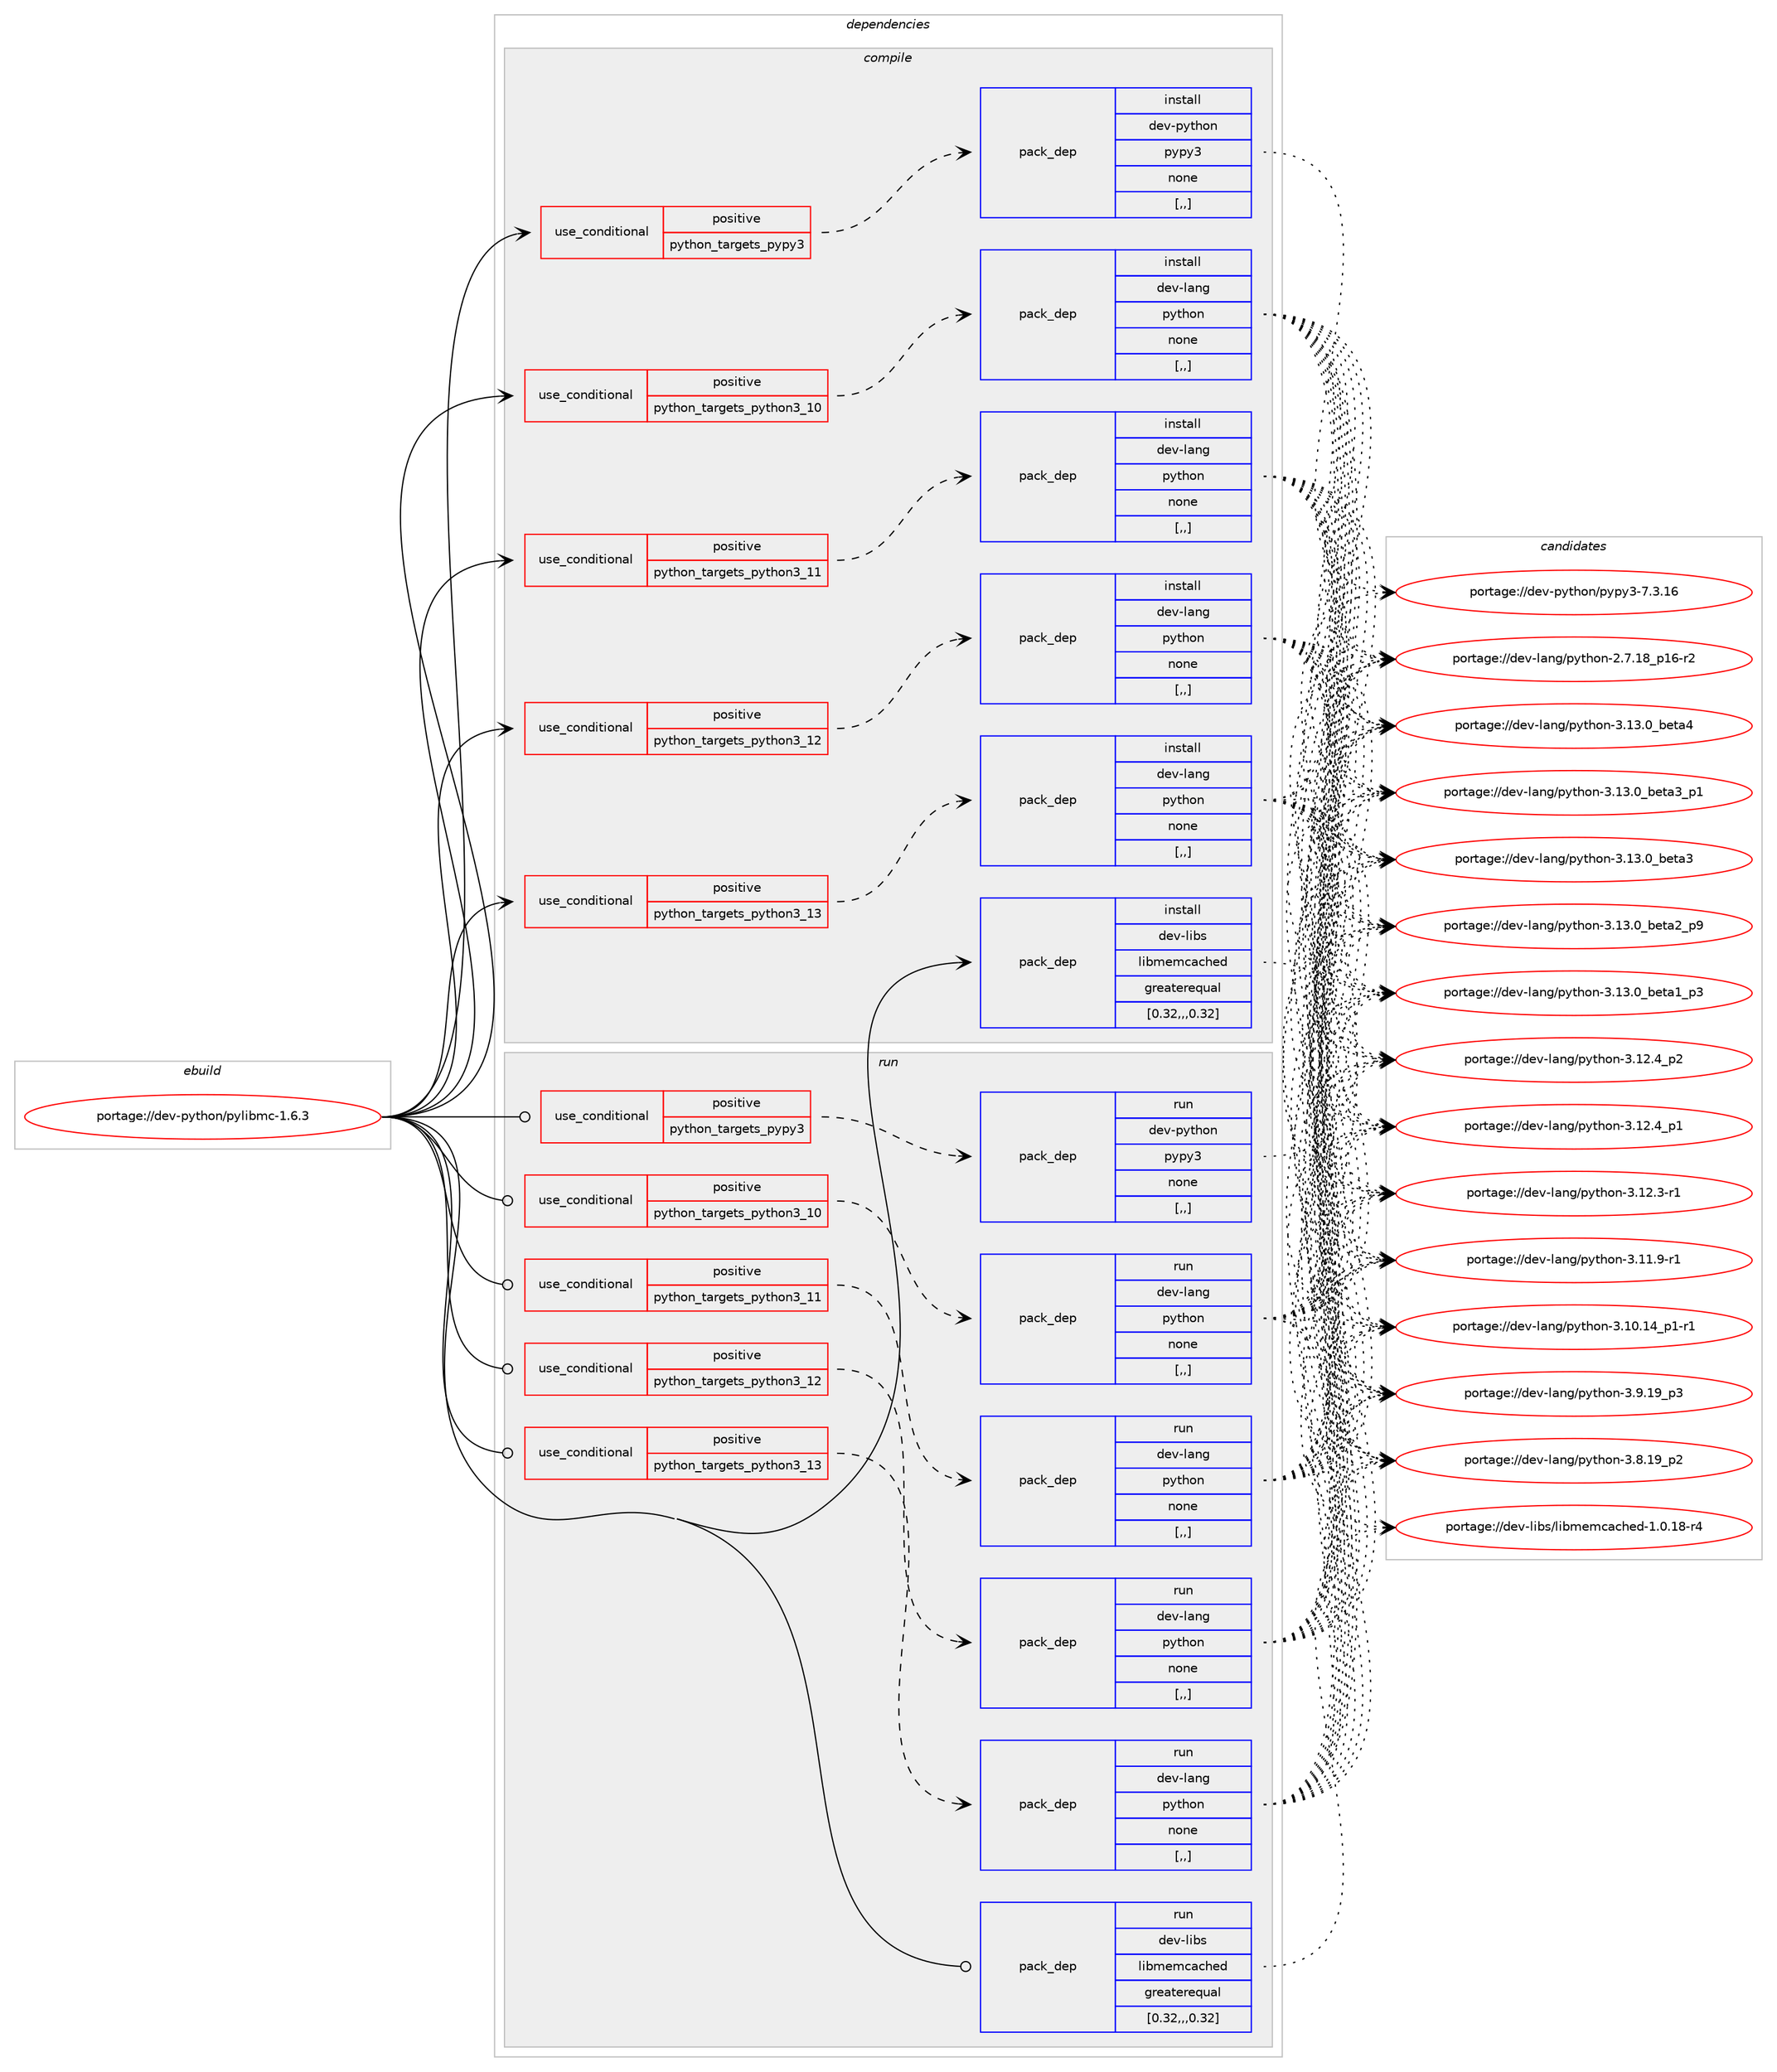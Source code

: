 digraph prolog {

# *************
# Graph options
# *************

newrank=true;
concentrate=true;
compound=true;
graph [rankdir=LR,fontname=Helvetica,fontsize=10,ranksep=1.5];#, ranksep=2.5, nodesep=0.2];
edge  [arrowhead=vee];
node  [fontname=Helvetica,fontsize=10];

# **********
# The ebuild
# **********

subgraph cluster_leftcol {
color=gray;
label=<<i>ebuild</i>>;
id [label="portage://dev-python/pylibmc-1.6.3", color=red, width=4, href="../dev-python/pylibmc-1.6.3.svg"];
}

# ****************
# The dependencies
# ****************

subgraph cluster_midcol {
color=gray;
label=<<i>dependencies</i>>;
subgraph cluster_compile {
fillcolor="#eeeeee";
style=filled;
label=<<i>compile</i>>;
subgraph cond37167 {
dependency157316 [label=<<TABLE BORDER="0" CELLBORDER="1" CELLSPACING="0" CELLPADDING="4"><TR><TD ROWSPAN="3" CELLPADDING="10">use_conditional</TD></TR><TR><TD>positive</TD></TR><TR><TD>python_targets_pypy3</TD></TR></TABLE>>, shape=none, color=red];
subgraph pack118892 {
dependency157317 [label=<<TABLE BORDER="0" CELLBORDER="1" CELLSPACING="0" CELLPADDING="4" WIDTH="220"><TR><TD ROWSPAN="6" CELLPADDING="30">pack_dep</TD></TR><TR><TD WIDTH="110">install</TD></TR><TR><TD>dev-python</TD></TR><TR><TD>pypy3</TD></TR><TR><TD>none</TD></TR><TR><TD>[,,]</TD></TR></TABLE>>, shape=none, color=blue];
}
dependency157316:e -> dependency157317:w [weight=20,style="dashed",arrowhead="vee"];
}
id:e -> dependency157316:w [weight=20,style="solid",arrowhead="vee"];
subgraph cond37168 {
dependency157318 [label=<<TABLE BORDER="0" CELLBORDER="1" CELLSPACING="0" CELLPADDING="4"><TR><TD ROWSPAN="3" CELLPADDING="10">use_conditional</TD></TR><TR><TD>positive</TD></TR><TR><TD>python_targets_python3_10</TD></TR></TABLE>>, shape=none, color=red];
subgraph pack118893 {
dependency157319 [label=<<TABLE BORDER="0" CELLBORDER="1" CELLSPACING="0" CELLPADDING="4" WIDTH="220"><TR><TD ROWSPAN="6" CELLPADDING="30">pack_dep</TD></TR><TR><TD WIDTH="110">install</TD></TR><TR><TD>dev-lang</TD></TR><TR><TD>python</TD></TR><TR><TD>none</TD></TR><TR><TD>[,,]</TD></TR></TABLE>>, shape=none, color=blue];
}
dependency157318:e -> dependency157319:w [weight=20,style="dashed",arrowhead="vee"];
}
id:e -> dependency157318:w [weight=20,style="solid",arrowhead="vee"];
subgraph cond37169 {
dependency157320 [label=<<TABLE BORDER="0" CELLBORDER="1" CELLSPACING="0" CELLPADDING="4"><TR><TD ROWSPAN="3" CELLPADDING="10">use_conditional</TD></TR><TR><TD>positive</TD></TR><TR><TD>python_targets_python3_11</TD></TR></TABLE>>, shape=none, color=red];
subgraph pack118894 {
dependency157321 [label=<<TABLE BORDER="0" CELLBORDER="1" CELLSPACING="0" CELLPADDING="4" WIDTH="220"><TR><TD ROWSPAN="6" CELLPADDING="30">pack_dep</TD></TR><TR><TD WIDTH="110">install</TD></TR><TR><TD>dev-lang</TD></TR><TR><TD>python</TD></TR><TR><TD>none</TD></TR><TR><TD>[,,]</TD></TR></TABLE>>, shape=none, color=blue];
}
dependency157320:e -> dependency157321:w [weight=20,style="dashed",arrowhead="vee"];
}
id:e -> dependency157320:w [weight=20,style="solid",arrowhead="vee"];
subgraph cond37170 {
dependency157322 [label=<<TABLE BORDER="0" CELLBORDER="1" CELLSPACING="0" CELLPADDING="4"><TR><TD ROWSPAN="3" CELLPADDING="10">use_conditional</TD></TR><TR><TD>positive</TD></TR><TR><TD>python_targets_python3_12</TD></TR></TABLE>>, shape=none, color=red];
subgraph pack118895 {
dependency157323 [label=<<TABLE BORDER="0" CELLBORDER="1" CELLSPACING="0" CELLPADDING="4" WIDTH="220"><TR><TD ROWSPAN="6" CELLPADDING="30">pack_dep</TD></TR><TR><TD WIDTH="110">install</TD></TR><TR><TD>dev-lang</TD></TR><TR><TD>python</TD></TR><TR><TD>none</TD></TR><TR><TD>[,,]</TD></TR></TABLE>>, shape=none, color=blue];
}
dependency157322:e -> dependency157323:w [weight=20,style="dashed",arrowhead="vee"];
}
id:e -> dependency157322:w [weight=20,style="solid",arrowhead="vee"];
subgraph cond37171 {
dependency157324 [label=<<TABLE BORDER="0" CELLBORDER="1" CELLSPACING="0" CELLPADDING="4"><TR><TD ROWSPAN="3" CELLPADDING="10">use_conditional</TD></TR><TR><TD>positive</TD></TR><TR><TD>python_targets_python3_13</TD></TR></TABLE>>, shape=none, color=red];
subgraph pack118896 {
dependency157325 [label=<<TABLE BORDER="0" CELLBORDER="1" CELLSPACING="0" CELLPADDING="4" WIDTH="220"><TR><TD ROWSPAN="6" CELLPADDING="30">pack_dep</TD></TR><TR><TD WIDTH="110">install</TD></TR><TR><TD>dev-lang</TD></TR><TR><TD>python</TD></TR><TR><TD>none</TD></TR><TR><TD>[,,]</TD></TR></TABLE>>, shape=none, color=blue];
}
dependency157324:e -> dependency157325:w [weight=20,style="dashed",arrowhead="vee"];
}
id:e -> dependency157324:w [weight=20,style="solid",arrowhead="vee"];
subgraph pack118897 {
dependency157326 [label=<<TABLE BORDER="0" CELLBORDER="1" CELLSPACING="0" CELLPADDING="4" WIDTH="220"><TR><TD ROWSPAN="6" CELLPADDING="30">pack_dep</TD></TR><TR><TD WIDTH="110">install</TD></TR><TR><TD>dev-libs</TD></TR><TR><TD>libmemcached</TD></TR><TR><TD>greaterequal</TD></TR><TR><TD>[0.32,,,0.32]</TD></TR></TABLE>>, shape=none, color=blue];
}
id:e -> dependency157326:w [weight=20,style="solid",arrowhead="vee"];
}
subgraph cluster_compileandrun {
fillcolor="#eeeeee";
style=filled;
label=<<i>compile and run</i>>;
}
subgraph cluster_run {
fillcolor="#eeeeee";
style=filled;
label=<<i>run</i>>;
subgraph cond37172 {
dependency157327 [label=<<TABLE BORDER="0" CELLBORDER="1" CELLSPACING="0" CELLPADDING="4"><TR><TD ROWSPAN="3" CELLPADDING="10">use_conditional</TD></TR><TR><TD>positive</TD></TR><TR><TD>python_targets_pypy3</TD></TR></TABLE>>, shape=none, color=red];
subgraph pack118898 {
dependency157328 [label=<<TABLE BORDER="0" CELLBORDER="1" CELLSPACING="0" CELLPADDING="4" WIDTH="220"><TR><TD ROWSPAN="6" CELLPADDING="30">pack_dep</TD></TR><TR><TD WIDTH="110">run</TD></TR><TR><TD>dev-python</TD></TR><TR><TD>pypy3</TD></TR><TR><TD>none</TD></TR><TR><TD>[,,]</TD></TR></TABLE>>, shape=none, color=blue];
}
dependency157327:e -> dependency157328:w [weight=20,style="dashed",arrowhead="vee"];
}
id:e -> dependency157327:w [weight=20,style="solid",arrowhead="odot"];
subgraph cond37173 {
dependency157329 [label=<<TABLE BORDER="0" CELLBORDER="1" CELLSPACING="0" CELLPADDING="4"><TR><TD ROWSPAN="3" CELLPADDING="10">use_conditional</TD></TR><TR><TD>positive</TD></TR><TR><TD>python_targets_python3_10</TD></TR></TABLE>>, shape=none, color=red];
subgraph pack118899 {
dependency157330 [label=<<TABLE BORDER="0" CELLBORDER="1" CELLSPACING="0" CELLPADDING="4" WIDTH="220"><TR><TD ROWSPAN="6" CELLPADDING="30">pack_dep</TD></TR><TR><TD WIDTH="110">run</TD></TR><TR><TD>dev-lang</TD></TR><TR><TD>python</TD></TR><TR><TD>none</TD></TR><TR><TD>[,,]</TD></TR></TABLE>>, shape=none, color=blue];
}
dependency157329:e -> dependency157330:w [weight=20,style="dashed",arrowhead="vee"];
}
id:e -> dependency157329:w [weight=20,style="solid",arrowhead="odot"];
subgraph cond37174 {
dependency157331 [label=<<TABLE BORDER="0" CELLBORDER="1" CELLSPACING="0" CELLPADDING="4"><TR><TD ROWSPAN="3" CELLPADDING="10">use_conditional</TD></TR><TR><TD>positive</TD></TR><TR><TD>python_targets_python3_11</TD></TR></TABLE>>, shape=none, color=red];
subgraph pack118900 {
dependency157332 [label=<<TABLE BORDER="0" CELLBORDER="1" CELLSPACING="0" CELLPADDING="4" WIDTH="220"><TR><TD ROWSPAN="6" CELLPADDING="30">pack_dep</TD></TR><TR><TD WIDTH="110">run</TD></TR><TR><TD>dev-lang</TD></TR><TR><TD>python</TD></TR><TR><TD>none</TD></TR><TR><TD>[,,]</TD></TR></TABLE>>, shape=none, color=blue];
}
dependency157331:e -> dependency157332:w [weight=20,style="dashed",arrowhead="vee"];
}
id:e -> dependency157331:w [weight=20,style="solid",arrowhead="odot"];
subgraph cond37175 {
dependency157333 [label=<<TABLE BORDER="0" CELLBORDER="1" CELLSPACING="0" CELLPADDING="4"><TR><TD ROWSPAN="3" CELLPADDING="10">use_conditional</TD></TR><TR><TD>positive</TD></TR><TR><TD>python_targets_python3_12</TD></TR></TABLE>>, shape=none, color=red];
subgraph pack118901 {
dependency157334 [label=<<TABLE BORDER="0" CELLBORDER="1" CELLSPACING="0" CELLPADDING="4" WIDTH="220"><TR><TD ROWSPAN="6" CELLPADDING="30">pack_dep</TD></TR><TR><TD WIDTH="110">run</TD></TR><TR><TD>dev-lang</TD></TR><TR><TD>python</TD></TR><TR><TD>none</TD></TR><TR><TD>[,,]</TD></TR></TABLE>>, shape=none, color=blue];
}
dependency157333:e -> dependency157334:w [weight=20,style="dashed",arrowhead="vee"];
}
id:e -> dependency157333:w [weight=20,style="solid",arrowhead="odot"];
subgraph cond37176 {
dependency157335 [label=<<TABLE BORDER="0" CELLBORDER="1" CELLSPACING="0" CELLPADDING="4"><TR><TD ROWSPAN="3" CELLPADDING="10">use_conditional</TD></TR><TR><TD>positive</TD></TR><TR><TD>python_targets_python3_13</TD></TR></TABLE>>, shape=none, color=red];
subgraph pack118902 {
dependency157336 [label=<<TABLE BORDER="0" CELLBORDER="1" CELLSPACING="0" CELLPADDING="4" WIDTH="220"><TR><TD ROWSPAN="6" CELLPADDING="30">pack_dep</TD></TR><TR><TD WIDTH="110">run</TD></TR><TR><TD>dev-lang</TD></TR><TR><TD>python</TD></TR><TR><TD>none</TD></TR><TR><TD>[,,]</TD></TR></TABLE>>, shape=none, color=blue];
}
dependency157335:e -> dependency157336:w [weight=20,style="dashed",arrowhead="vee"];
}
id:e -> dependency157335:w [weight=20,style="solid",arrowhead="odot"];
subgraph pack118903 {
dependency157337 [label=<<TABLE BORDER="0" CELLBORDER="1" CELLSPACING="0" CELLPADDING="4" WIDTH="220"><TR><TD ROWSPAN="6" CELLPADDING="30">pack_dep</TD></TR><TR><TD WIDTH="110">run</TD></TR><TR><TD>dev-libs</TD></TR><TR><TD>libmemcached</TD></TR><TR><TD>greaterequal</TD></TR><TR><TD>[0.32,,,0.32]</TD></TR></TABLE>>, shape=none, color=blue];
}
id:e -> dependency157337:w [weight=20,style="solid",arrowhead="odot"];
}
}

# **************
# The candidates
# **************

subgraph cluster_choices {
rank=same;
color=gray;
label=<<i>candidates</i>>;

subgraph choice118892 {
color=black;
nodesep=1;
choice10010111845112121116104111110471121211121215145554651464954 [label="portage://dev-python/pypy3-7.3.16", color=red, width=4,href="../dev-python/pypy3-7.3.16.svg"];
dependency157317:e -> choice10010111845112121116104111110471121211121215145554651464954:w [style=dotted,weight="100"];
}
subgraph choice118893 {
color=black;
nodesep=1;
choice1001011184510897110103471121211161041111104551464951464895981011169752 [label="portage://dev-lang/python-3.13.0_beta4", color=red, width=4,href="../dev-lang/python-3.13.0_beta4.svg"];
choice10010111845108971101034711212111610411111045514649514648959810111697519511249 [label="portage://dev-lang/python-3.13.0_beta3_p1", color=red, width=4,href="../dev-lang/python-3.13.0_beta3_p1.svg"];
choice1001011184510897110103471121211161041111104551464951464895981011169751 [label="portage://dev-lang/python-3.13.0_beta3", color=red, width=4,href="../dev-lang/python-3.13.0_beta3.svg"];
choice10010111845108971101034711212111610411111045514649514648959810111697509511257 [label="portage://dev-lang/python-3.13.0_beta2_p9", color=red, width=4,href="../dev-lang/python-3.13.0_beta2_p9.svg"];
choice10010111845108971101034711212111610411111045514649514648959810111697499511251 [label="portage://dev-lang/python-3.13.0_beta1_p3", color=red, width=4,href="../dev-lang/python-3.13.0_beta1_p3.svg"];
choice100101118451089711010347112121116104111110455146495046529511250 [label="portage://dev-lang/python-3.12.4_p2", color=red, width=4,href="../dev-lang/python-3.12.4_p2.svg"];
choice100101118451089711010347112121116104111110455146495046529511249 [label="portage://dev-lang/python-3.12.4_p1", color=red, width=4,href="../dev-lang/python-3.12.4_p1.svg"];
choice100101118451089711010347112121116104111110455146495046514511449 [label="portage://dev-lang/python-3.12.3-r1", color=red, width=4,href="../dev-lang/python-3.12.3-r1.svg"];
choice100101118451089711010347112121116104111110455146494946574511449 [label="portage://dev-lang/python-3.11.9-r1", color=red, width=4,href="../dev-lang/python-3.11.9-r1.svg"];
choice100101118451089711010347112121116104111110455146494846495295112494511449 [label="portage://dev-lang/python-3.10.14_p1-r1", color=red, width=4,href="../dev-lang/python-3.10.14_p1-r1.svg"];
choice100101118451089711010347112121116104111110455146574649579511251 [label="portage://dev-lang/python-3.9.19_p3", color=red, width=4,href="../dev-lang/python-3.9.19_p3.svg"];
choice100101118451089711010347112121116104111110455146564649579511250 [label="portage://dev-lang/python-3.8.19_p2", color=red, width=4,href="../dev-lang/python-3.8.19_p2.svg"];
choice100101118451089711010347112121116104111110455046554649569511249544511450 [label="portage://dev-lang/python-2.7.18_p16-r2", color=red, width=4,href="../dev-lang/python-2.7.18_p16-r2.svg"];
dependency157319:e -> choice1001011184510897110103471121211161041111104551464951464895981011169752:w [style=dotted,weight="100"];
dependency157319:e -> choice10010111845108971101034711212111610411111045514649514648959810111697519511249:w [style=dotted,weight="100"];
dependency157319:e -> choice1001011184510897110103471121211161041111104551464951464895981011169751:w [style=dotted,weight="100"];
dependency157319:e -> choice10010111845108971101034711212111610411111045514649514648959810111697509511257:w [style=dotted,weight="100"];
dependency157319:e -> choice10010111845108971101034711212111610411111045514649514648959810111697499511251:w [style=dotted,weight="100"];
dependency157319:e -> choice100101118451089711010347112121116104111110455146495046529511250:w [style=dotted,weight="100"];
dependency157319:e -> choice100101118451089711010347112121116104111110455146495046529511249:w [style=dotted,weight="100"];
dependency157319:e -> choice100101118451089711010347112121116104111110455146495046514511449:w [style=dotted,weight="100"];
dependency157319:e -> choice100101118451089711010347112121116104111110455146494946574511449:w [style=dotted,weight="100"];
dependency157319:e -> choice100101118451089711010347112121116104111110455146494846495295112494511449:w [style=dotted,weight="100"];
dependency157319:e -> choice100101118451089711010347112121116104111110455146574649579511251:w [style=dotted,weight="100"];
dependency157319:e -> choice100101118451089711010347112121116104111110455146564649579511250:w [style=dotted,weight="100"];
dependency157319:e -> choice100101118451089711010347112121116104111110455046554649569511249544511450:w [style=dotted,weight="100"];
}
subgraph choice118894 {
color=black;
nodesep=1;
choice1001011184510897110103471121211161041111104551464951464895981011169752 [label="portage://dev-lang/python-3.13.0_beta4", color=red, width=4,href="../dev-lang/python-3.13.0_beta4.svg"];
choice10010111845108971101034711212111610411111045514649514648959810111697519511249 [label="portage://dev-lang/python-3.13.0_beta3_p1", color=red, width=4,href="../dev-lang/python-3.13.0_beta3_p1.svg"];
choice1001011184510897110103471121211161041111104551464951464895981011169751 [label="portage://dev-lang/python-3.13.0_beta3", color=red, width=4,href="../dev-lang/python-3.13.0_beta3.svg"];
choice10010111845108971101034711212111610411111045514649514648959810111697509511257 [label="portage://dev-lang/python-3.13.0_beta2_p9", color=red, width=4,href="../dev-lang/python-3.13.0_beta2_p9.svg"];
choice10010111845108971101034711212111610411111045514649514648959810111697499511251 [label="portage://dev-lang/python-3.13.0_beta1_p3", color=red, width=4,href="../dev-lang/python-3.13.0_beta1_p3.svg"];
choice100101118451089711010347112121116104111110455146495046529511250 [label="portage://dev-lang/python-3.12.4_p2", color=red, width=4,href="../dev-lang/python-3.12.4_p2.svg"];
choice100101118451089711010347112121116104111110455146495046529511249 [label="portage://dev-lang/python-3.12.4_p1", color=red, width=4,href="../dev-lang/python-3.12.4_p1.svg"];
choice100101118451089711010347112121116104111110455146495046514511449 [label="portage://dev-lang/python-3.12.3-r1", color=red, width=4,href="../dev-lang/python-3.12.3-r1.svg"];
choice100101118451089711010347112121116104111110455146494946574511449 [label="portage://dev-lang/python-3.11.9-r1", color=red, width=4,href="../dev-lang/python-3.11.9-r1.svg"];
choice100101118451089711010347112121116104111110455146494846495295112494511449 [label="portage://dev-lang/python-3.10.14_p1-r1", color=red, width=4,href="../dev-lang/python-3.10.14_p1-r1.svg"];
choice100101118451089711010347112121116104111110455146574649579511251 [label="portage://dev-lang/python-3.9.19_p3", color=red, width=4,href="../dev-lang/python-3.9.19_p3.svg"];
choice100101118451089711010347112121116104111110455146564649579511250 [label="portage://dev-lang/python-3.8.19_p2", color=red, width=4,href="../dev-lang/python-3.8.19_p2.svg"];
choice100101118451089711010347112121116104111110455046554649569511249544511450 [label="portage://dev-lang/python-2.7.18_p16-r2", color=red, width=4,href="../dev-lang/python-2.7.18_p16-r2.svg"];
dependency157321:e -> choice1001011184510897110103471121211161041111104551464951464895981011169752:w [style=dotted,weight="100"];
dependency157321:e -> choice10010111845108971101034711212111610411111045514649514648959810111697519511249:w [style=dotted,weight="100"];
dependency157321:e -> choice1001011184510897110103471121211161041111104551464951464895981011169751:w [style=dotted,weight="100"];
dependency157321:e -> choice10010111845108971101034711212111610411111045514649514648959810111697509511257:w [style=dotted,weight="100"];
dependency157321:e -> choice10010111845108971101034711212111610411111045514649514648959810111697499511251:w [style=dotted,weight="100"];
dependency157321:e -> choice100101118451089711010347112121116104111110455146495046529511250:w [style=dotted,weight="100"];
dependency157321:e -> choice100101118451089711010347112121116104111110455146495046529511249:w [style=dotted,weight="100"];
dependency157321:e -> choice100101118451089711010347112121116104111110455146495046514511449:w [style=dotted,weight="100"];
dependency157321:e -> choice100101118451089711010347112121116104111110455146494946574511449:w [style=dotted,weight="100"];
dependency157321:e -> choice100101118451089711010347112121116104111110455146494846495295112494511449:w [style=dotted,weight="100"];
dependency157321:e -> choice100101118451089711010347112121116104111110455146574649579511251:w [style=dotted,weight="100"];
dependency157321:e -> choice100101118451089711010347112121116104111110455146564649579511250:w [style=dotted,weight="100"];
dependency157321:e -> choice100101118451089711010347112121116104111110455046554649569511249544511450:w [style=dotted,weight="100"];
}
subgraph choice118895 {
color=black;
nodesep=1;
choice1001011184510897110103471121211161041111104551464951464895981011169752 [label="portage://dev-lang/python-3.13.0_beta4", color=red, width=4,href="../dev-lang/python-3.13.0_beta4.svg"];
choice10010111845108971101034711212111610411111045514649514648959810111697519511249 [label="portage://dev-lang/python-3.13.0_beta3_p1", color=red, width=4,href="../dev-lang/python-3.13.0_beta3_p1.svg"];
choice1001011184510897110103471121211161041111104551464951464895981011169751 [label="portage://dev-lang/python-3.13.0_beta3", color=red, width=4,href="../dev-lang/python-3.13.0_beta3.svg"];
choice10010111845108971101034711212111610411111045514649514648959810111697509511257 [label="portage://dev-lang/python-3.13.0_beta2_p9", color=red, width=4,href="../dev-lang/python-3.13.0_beta2_p9.svg"];
choice10010111845108971101034711212111610411111045514649514648959810111697499511251 [label="portage://dev-lang/python-3.13.0_beta1_p3", color=red, width=4,href="../dev-lang/python-3.13.0_beta1_p3.svg"];
choice100101118451089711010347112121116104111110455146495046529511250 [label="portage://dev-lang/python-3.12.4_p2", color=red, width=4,href="../dev-lang/python-3.12.4_p2.svg"];
choice100101118451089711010347112121116104111110455146495046529511249 [label="portage://dev-lang/python-3.12.4_p1", color=red, width=4,href="../dev-lang/python-3.12.4_p1.svg"];
choice100101118451089711010347112121116104111110455146495046514511449 [label="portage://dev-lang/python-3.12.3-r1", color=red, width=4,href="../dev-lang/python-3.12.3-r1.svg"];
choice100101118451089711010347112121116104111110455146494946574511449 [label="portage://dev-lang/python-3.11.9-r1", color=red, width=4,href="../dev-lang/python-3.11.9-r1.svg"];
choice100101118451089711010347112121116104111110455146494846495295112494511449 [label="portage://dev-lang/python-3.10.14_p1-r1", color=red, width=4,href="../dev-lang/python-3.10.14_p1-r1.svg"];
choice100101118451089711010347112121116104111110455146574649579511251 [label="portage://dev-lang/python-3.9.19_p3", color=red, width=4,href="../dev-lang/python-3.9.19_p3.svg"];
choice100101118451089711010347112121116104111110455146564649579511250 [label="portage://dev-lang/python-3.8.19_p2", color=red, width=4,href="../dev-lang/python-3.8.19_p2.svg"];
choice100101118451089711010347112121116104111110455046554649569511249544511450 [label="portage://dev-lang/python-2.7.18_p16-r2", color=red, width=4,href="../dev-lang/python-2.7.18_p16-r2.svg"];
dependency157323:e -> choice1001011184510897110103471121211161041111104551464951464895981011169752:w [style=dotted,weight="100"];
dependency157323:e -> choice10010111845108971101034711212111610411111045514649514648959810111697519511249:w [style=dotted,weight="100"];
dependency157323:e -> choice1001011184510897110103471121211161041111104551464951464895981011169751:w [style=dotted,weight="100"];
dependency157323:e -> choice10010111845108971101034711212111610411111045514649514648959810111697509511257:w [style=dotted,weight="100"];
dependency157323:e -> choice10010111845108971101034711212111610411111045514649514648959810111697499511251:w [style=dotted,weight="100"];
dependency157323:e -> choice100101118451089711010347112121116104111110455146495046529511250:w [style=dotted,weight="100"];
dependency157323:e -> choice100101118451089711010347112121116104111110455146495046529511249:w [style=dotted,weight="100"];
dependency157323:e -> choice100101118451089711010347112121116104111110455146495046514511449:w [style=dotted,weight="100"];
dependency157323:e -> choice100101118451089711010347112121116104111110455146494946574511449:w [style=dotted,weight="100"];
dependency157323:e -> choice100101118451089711010347112121116104111110455146494846495295112494511449:w [style=dotted,weight="100"];
dependency157323:e -> choice100101118451089711010347112121116104111110455146574649579511251:w [style=dotted,weight="100"];
dependency157323:e -> choice100101118451089711010347112121116104111110455146564649579511250:w [style=dotted,weight="100"];
dependency157323:e -> choice100101118451089711010347112121116104111110455046554649569511249544511450:w [style=dotted,weight="100"];
}
subgraph choice118896 {
color=black;
nodesep=1;
choice1001011184510897110103471121211161041111104551464951464895981011169752 [label="portage://dev-lang/python-3.13.0_beta4", color=red, width=4,href="../dev-lang/python-3.13.0_beta4.svg"];
choice10010111845108971101034711212111610411111045514649514648959810111697519511249 [label="portage://dev-lang/python-3.13.0_beta3_p1", color=red, width=4,href="../dev-lang/python-3.13.0_beta3_p1.svg"];
choice1001011184510897110103471121211161041111104551464951464895981011169751 [label="portage://dev-lang/python-3.13.0_beta3", color=red, width=4,href="../dev-lang/python-3.13.0_beta3.svg"];
choice10010111845108971101034711212111610411111045514649514648959810111697509511257 [label="portage://dev-lang/python-3.13.0_beta2_p9", color=red, width=4,href="../dev-lang/python-3.13.0_beta2_p9.svg"];
choice10010111845108971101034711212111610411111045514649514648959810111697499511251 [label="portage://dev-lang/python-3.13.0_beta1_p3", color=red, width=4,href="../dev-lang/python-3.13.0_beta1_p3.svg"];
choice100101118451089711010347112121116104111110455146495046529511250 [label="portage://dev-lang/python-3.12.4_p2", color=red, width=4,href="../dev-lang/python-3.12.4_p2.svg"];
choice100101118451089711010347112121116104111110455146495046529511249 [label="portage://dev-lang/python-3.12.4_p1", color=red, width=4,href="../dev-lang/python-3.12.4_p1.svg"];
choice100101118451089711010347112121116104111110455146495046514511449 [label="portage://dev-lang/python-3.12.3-r1", color=red, width=4,href="../dev-lang/python-3.12.3-r1.svg"];
choice100101118451089711010347112121116104111110455146494946574511449 [label="portage://dev-lang/python-3.11.9-r1", color=red, width=4,href="../dev-lang/python-3.11.9-r1.svg"];
choice100101118451089711010347112121116104111110455146494846495295112494511449 [label="portage://dev-lang/python-3.10.14_p1-r1", color=red, width=4,href="../dev-lang/python-3.10.14_p1-r1.svg"];
choice100101118451089711010347112121116104111110455146574649579511251 [label="portage://dev-lang/python-3.9.19_p3", color=red, width=4,href="../dev-lang/python-3.9.19_p3.svg"];
choice100101118451089711010347112121116104111110455146564649579511250 [label="portage://dev-lang/python-3.8.19_p2", color=red, width=4,href="../dev-lang/python-3.8.19_p2.svg"];
choice100101118451089711010347112121116104111110455046554649569511249544511450 [label="portage://dev-lang/python-2.7.18_p16-r2", color=red, width=4,href="../dev-lang/python-2.7.18_p16-r2.svg"];
dependency157325:e -> choice1001011184510897110103471121211161041111104551464951464895981011169752:w [style=dotted,weight="100"];
dependency157325:e -> choice10010111845108971101034711212111610411111045514649514648959810111697519511249:w [style=dotted,weight="100"];
dependency157325:e -> choice1001011184510897110103471121211161041111104551464951464895981011169751:w [style=dotted,weight="100"];
dependency157325:e -> choice10010111845108971101034711212111610411111045514649514648959810111697509511257:w [style=dotted,weight="100"];
dependency157325:e -> choice10010111845108971101034711212111610411111045514649514648959810111697499511251:w [style=dotted,weight="100"];
dependency157325:e -> choice100101118451089711010347112121116104111110455146495046529511250:w [style=dotted,weight="100"];
dependency157325:e -> choice100101118451089711010347112121116104111110455146495046529511249:w [style=dotted,weight="100"];
dependency157325:e -> choice100101118451089711010347112121116104111110455146495046514511449:w [style=dotted,weight="100"];
dependency157325:e -> choice100101118451089711010347112121116104111110455146494946574511449:w [style=dotted,weight="100"];
dependency157325:e -> choice100101118451089711010347112121116104111110455146494846495295112494511449:w [style=dotted,weight="100"];
dependency157325:e -> choice100101118451089711010347112121116104111110455146574649579511251:w [style=dotted,weight="100"];
dependency157325:e -> choice100101118451089711010347112121116104111110455146564649579511250:w [style=dotted,weight="100"];
dependency157325:e -> choice100101118451089711010347112121116104111110455046554649569511249544511450:w [style=dotted,weight="100"];
}
subgraph choice118897 {
color=black;
nodesep=1;
choice10010111845108105981154710810598109101109999799104101100454946484649564511452 [label="portage://dev-libs/libmemcached-1.0.18-r4", color=red, width=4,href="../dev-libs/libmemcached-1.0.18-r4.svg"];
dependency157326:e -> choice10010111845108105981154710810598109101109999799104101100454946484649564511452:w [style=dotted,weight="100"];
}
subgraph choice118898 {
color=black;
nodesep=1;
choice10010111845112121116104111110471121211121215145554651464954 [label="portage://dev-python/pypy3-7.3.16", color=red, width=4,href="../dev-python/pypy3-7.3.16.svg"];
dependency157328:e -> choice10010111845112121116104111110471121211121215145554651464954:w [style=dotted,weight="100"];
}
subgraph choice118899 {
color=black;
nodesep=1;
choice1001011184510897110103471121211161041111104551464951464895981011169752 [label="portage://dev-lang/python-3.13.0_beta4", color=red, width=4,href="../dev-lang/python-3.13.0_beta4.svg"];
choice10010111845108971101034711212111610411111045514649514648959810111697519511249 [label="portage://dev-lang/python-3.13.0_beta3_p1", color=red, width=4,href="../dev-lang/python-3.13.0_beta3_p1.svg"];
choice1001011184510897110103471121211161041111104551464951464895981011169751 [label="portage://dev-lang/python-3.13.0_beta3", color=red, width=4,href="../dev-lang/python-3.13.0_beta3.svg"];
choice10010111845108971101034711212111610411111045514649514648959810111697509511257 [label="portage://dev-lang/python-3.13.0_beta2_p9", color=red, width=4,href="../dev-lang/python-3.13.0_beta2_p9.svg"];
choice10010111845108971101034711212111610411111045514649514648959810111697499511251 [label="portage://dev-lang/python-3.13.0_beta1_p3", color=red, width=4,href="../dev-lang/python-3.13.0_beta1_p3.svg"];
choice100101118451089711010347112121116104111110455146495046529511250 [label="portage://dev-lang/python-3.12.4_p2", color=red, width=4,href="../dev-lang/python-3.12.4_p2.svg"];
choice100101118451089711010347112121116104111110455146495046529511249 [label="portage://dev-lang/python-3.12.4_p1", color=red, width=4,href="../dev-lang/python-3.12.4_p1.svg"];
choice100101118451089711010347112121116104111110455146495046514511449 [label="portage://dev-lang/python-3.12.3-r1", color=red, width=4,href="../dev-lang/python-3.12.3-r1.svg"];
choice100101118451089711010347112121116104111110455146494946574511449 [label="portage://dev-lang/python-3.11.9-r1", color=red, width=4,href="../dev-lang/python-3.11.9-r1.svg"];
choice100101118451089711010347112121116104111110455146494846495295112494511449 [label="portage://dev-lang/python-3.10.14_p1-r1", color=red, width=4,href="../dev-lang/python-3.10.14_p1-r1.svg"];
choice100101118451089711010347112121116104111110455146574649579511251 [label="portage://dev-lang/python-3.9.19_p3", color=red, width=4,href="../dev-lang/python-3.9.19_p3.svg"];
choice100101118451089711010347112121116104111110455146564649579511250 [label="portage://dev-lang/python-3.8.19_p2", color=red, width=4,href="../dev-lang/python-3.8.19_p2.svg"];
choice100101118451089711010347112121116104111110455046554649569511249544511450 [label="portage://dev-lang/python-2.7.18_p16-r2", color=red, width=4,href="../dev-lang/python-2.7.18_p16-r2.svg"];
dependency157330:e -> choice1001011184510897110103471121211161041111104551464951464895981011169752:w [style=dotted,weight="100"];
dependency157330:e -> choice10010111845108971101034711212111610411111045514649514648959810111697519511249:w [style=dotted,weight="100"];
dependency157330:e -> choice1001011184510897110103471121211161041111104551464951464895981011169751:w [style=dotted,weight="100"];
dependency157330:e -> choice10010111845108971101034711212111610411111045514649514648959810111697509511257:w [style=dotted,weight="100"];
dependency157330:e -> choice10010111845108971101034711212111610411111045514649514648959810111697499511251:w [style=dotted,weight="100"];
dependency157330:e -> choice100101118451089711010347112121116104111110455146495046529511250:w [style=dotted,weight="100"];
dependency157330:e -> choice100101118451089711010347112121116104111110455146495046529511249:w [style=dotted,weight="100"];
dependency157330:e -> choice100101118451089711010347112121116104111110455146495046514511449:w [style=dotted,weight="100"];
dependency157330:e -> choice100101118451089711010347112121116104111110455146494946574511449:w [style=dotted,weight="100"];
dependency157330:e -> choice100101118451089711010347112121116104111110455146494846495295112494511449:w [style=dotted,weight="100"];
dependency157330:e -> choice100101118451089711010347112121116104111110455146574649579511251:w [style=dotted,weight="100"];
dependency157330:e -> choice100101118451089711010347112121116104111110455146564649579511250:w [style=dotted,weight="100"];
dependency157330:e -> choice100101118451089711010347112121116104111110455046554649569511249544511450:w [style=dotted,weight="100"];
}
subgraph choice118900 {
color=black;
nodesep=1;
choice1001011184510897110103471121211161041111104551464951464895981011169752 [label="portage://dev-lang/python-3.13.0_beta4", color=red, width=4,href="../dev-lang/python-3.13.0_beta4.svg"];
choice10010111845108971101034711212111610411111045514649514648959810111697519511249 [label="portage://dev-lang/python-3.13.0_beta3_p1", color=red, width=4,href="../dev-lang/python-3.13.0_beta3_p1.svg"];
choice1001011184510897110103471121211161041111104551464951464895981011169751 [label="portage://dev-lang/python-3.13.0_beta3", color=red, width=4,href="../dev-lang/python-3.13.0_beta3.svg"];
choice10010111845108971101034711212111610411111045514649514648959810111697509511257 [label="portage://dev-lang/python-3.13.0_beta2_p9", color=red, width=4,href="../dev-lang/python-3.13.0_beta2_p9.svg"];
choice10010111845108971101034711212111610411111045514649514648959810111697499511251 [label="portage://dev-lang/python-3.13.0_beta1_p3", color=red, width=4,href="../dev-lang/python-3.13.0_beta1_p3.svg"];
choice100101118451089711010347112121116104111110455146495046529511250 [label="portage://dev-lang/python-3.12.4_p2", color=red, width=4,href="../dev-lang/python-3.12.4_p2.svg"];
choice100101118451089711010347112121116104111110455146495046529511249 [label="portage://dev-lang/python-3.12.4_p1", color=red, width=4,href="../dev-lang/python-3.12.4_p1.svg"];
choice100101118451089711010347112121116104111110455146495046514511449 [label="portage://dev-lang/python-3.12.3-r1", color=red, width=4,href="../dev-lang/python-3.12.3-r1.svg"];
choice100101118451089711010347112121116104111110455146494946574511449 [label="portage://dev-lang/python-3.11.9-r1", color=red, width=4,href="../dev-lang/python-3.11.9-r1.svg"];
choice100101118451089711010347112121116104111110455146494846495295112494511449 [label="portage://dev-lang/python-3.10.14_p1-r1", color=red, width=4,href="../dev-lang/python-3.10.14_p1-r1.svg"];
choice100101118451089711010347112121116104111110455146574649579511251 [label="portage://dev-lang/python-3.9.19_p3", color=red, width=4,href="../dev-lang/python-3.9.19_p3.svg"];
choice100101118451089711010347112121116104111110455146564649579511250 [label="portage://dev-lang/python-3.8.19_p2", color=red, width=4,href="../dev-lang/python-3.8.19_p2.svg"];
choice100101118451089711010347112121116104111110455046554649569511249544511450 [label="portage://dev-lang/python-2.7.18_p16-r2", color=red, width=4,href="../dev-lang/python-2.7.18_p16-r2.svg"];
dependency157332:e -> choice1001011184510897110103471121211161041111104551464951464895981011169752:w [style=dotted,weight="100"];
dependency157332:e -> choice10010111845108971101034711212111610411111045514649514648959810111697519511249:w [style=dotted,weight="100"];
dependency157332:e -> choice1001011184510897110103471121211161041111104551464951464895981011169751:w [style=dotted,weight="100"];
dependency157332:e -> choice10010111845108971101034711212111610411111045514649514648959810111697509511257:w [style=dotted,weight="100"];
dependency157332:e -> choice10010111845108971101034711212111610411111045514649514648959810111697499511251:w [style=dotted,weight="100"];
dependency157332:e -> choice100101118451089711010347112121116104111110455146495046529511250:w [style=dotted,weight="100"];
dependency157332:e -> choice100101118451089711010347112121116104111110455146495046529511249:w [style=dotted,weight="100"];
dependency157332:e -> choice100101118451089711010347112121116104111110455146495046514511449:w [style=dotted,weight="100"];
dependency157332:e -> choice100101118451089711010347112121116104111110455146494946574511449:w [style=dotted,weight="100"];
dependency157332:e -> choice100101118451089711010347112121116104111110455146494846495295112494511449:w [style=dotted,weight="100"];
dependency157332:e -> choice100101118451089711010347112121116104111110455146574649579511251:w [style=dotted,weight="100"];
dependency157332:e -> choice100101118451089711010347112121116104111110455146564649579511250:w [style=dotted,weight="100"];
dependency157332:e -> choice100101118451089711010347112121116104111110455046554649569511249544511450:w [style=dotted,weight="100"];
}
subgraph choice118901 {
color=black;
nodesep=1;
choice1001011184510897110103471121211161041111104551464951464895981011169752 [label="portage://dev-lang/python-3.13.0_beta4", color=red, width=4,href="../dev-lang/python-3.13.0_beta4.svg"];
choice10010111845108971101034711212111610411111045514649514648959810111697519511249 [label="portage://dev-lang/python-3.13.0_beta3_p1", color=red, width=4,href="../dev-lang/python-3.13.0_beta3_p1.svg"];
choice1001011184510897110103471121211161041111104551464951464895981011169751 [label="portage://dev-lang/python-3.13.0_beta3", color=red, width=4,href="../dev-lang/python-3.13.0_beta3.svg"];
choice10010111845108971101034711212111610411111045514649514648959810111697509511257 [label="portage://dev-lang/python-3.13.0_beta2_p9", color=red, width=4,href="../dev-lang/python-3.13.0_beta2_p9.svg"];
choice10010111845108971101034711212111610411111045514649514648959810111697499511251 [label="portage://dev-lang/python-3.13.0_beta1_p3", color=red, width=4,href="../dev-lang/python-3.13.0_beta1_p3.svg"];
choice100101118451089711010347112121116104111110455146495046529511250 [label="portage://dev-lang/python-3.12.4_p2", color=red, width=4,href="../dev-lang/python-3.12.4_p2.svg"];
choice100101118451089711010347112121116104111110455146495046529511249 [label="portage://dev-lang/python-3.12.4_p1", color=red, width=4,href="../dev-lang/python-3.12.4_p1.svg"];
choice100101118451089711010347112121116104111110455146495046514511449 [label="portage://dev-lang/python-3.12.3-r1", color=red, width=4,href="../dev-lang/python-3.12.3-r1.svg"];
choice100101118451089711010347112121116104111110455146494946574511449 [label="portage://dev-lang/python-3.11.9-r1", color=red, width=4,href="../dev-lang/python-3.11.9-r1.svg"];
choice100101118451089711010347112121116104111110455146494846495295112494511449 [label="portage://dev-lang/python-3.10.14_p1-r1", color=red, width=4,href="../dev-lang/python-3.10.14_p1-r1.svg"];
choice100101118451089711010347112121116104111110455146574649579511251 [label="portage://dev-lang/python-3.9.19_p3", color=red, width=4,href="../dev-lang/python-3.9.19_p3.svg"];
choice100101118451089711010347112121116104111110455146564649579511250 [label="portage://dev-lang/python-3.8.19_p2", color=red, width=4,href="../dev-lang/python-3.8.19_p2.svg"];
choice100101118451089711010347112121116104111110455046554649569511249544511450 [label="portage://dev-lang/python-2.7.18_p16-r2", color=red, width=4,href="../dev-lang/python-2.7.18_p16-r2.svg"];
dependency157334:e -> choice1001011184510897110103471121211161041111104551464951464895981011169752:w [style=dotted,weight="100"];
dependency157334:e -> choice10010111845108971101034711212111610411111045514649514648959810111697519511249:w [style=dotted,weight="100"];
dependency157334:e -> choice1001011184510897110103471121211161041111104551464951464895981011169751:w [style=dotted,weight="100"];
dependency157334:e -> choice10010111845108971101034711212111610411111045514649514648959810111697509511257:w [style=dotted,weight="100"];
dependency157334:e -> choice10010111845108971101034711212111610411111045514649514648959810111697499511251:w [style=dotted,weight="100"];
dependency157334:e -> choice100101118451089711010347112121116104111110455146495046529511250:w [style=dotted,weight="100"];
dependency157334:e -> choice100101118451089711010347112121116104111110455146495046529511249:w [style=dotted,weight="100"];
dependency157334:e -> choice100101118451089711010347112121116104111110455146495046514511449:w [style=dotted,weight="100"];
dependency157334:e -> choice100101118451089711010347112121116104111110455146494946574511449:w [style=dotted,weight="100"];
dependency157334:e -> choice100101118451089711010347112121116104111110455146494846495295112494511449:w [style=dotted,weight="100"];
dependency157334:e -> choice100101118451089711010347112121116104111110455146574649579511251:w [style=dotted,weight="100"];
dependency157334:e -> choice100101118451089711010347112121116104111110455146564649579511250:w [style=dotted,weight="100"];
dependency157334:e -> choice100101118451089711010347112121116104111110455046554649569511249544511450:w [style=dotted,weight="100"];
}
subgraph choice118902 {
color=black;
nodesep=1;
choice1001011184510897110103471121211161041111104551464951464895981011169752 [label="portage://dev-lang/python-3.13.0_beta4", color=red, width=4,href="../dev-lang/python-3.13.0_beta4.svg"];
choice10010111845108971101034711212111610411111045514649514648959810111697519511249 [label="portage://dev-lang/python-3.13.0_beta3_p1", color=red, width=4,href="../dev-lang/python-3.13.0_beta3_p1.svg"];
choice1001011184510897110103471121211161041111104551464951464895981011169751 [label="portage://dev-lang/python-3.13.0_beta3", color=red, width=4,href="../dev-lang/python-3.13.0_beta3.svg"];
choice10010111845108971101034711212111610411111045514649514648959810111697509511257 [label="portage://dev-lang/python-3.13.0_beta2_p9", color=red, width=4,href="../dev-lang/python-3.13.0_beta2_p9.svg"];
choice10010111845108971101034711212111610411111045514649514648959810111697499511251 [label="portage://dev-lang/python-3.13.0_beta1_p3", color=red, width=4,href="../dev-lang/python-3.13.0_beta1_p3.svg"];
choice100101118451089711010347112121116104111110455146495046529511250 [label="portage://dev-lang/python-3.12.4_p2", color=red, width=4,href="../dev-lang/python-3.12.4_p2.svg"];
choice100101118451089711010347112121116104111110455146495046529511249 [label="portage://dev-lang/python-3.12.4_p1", color=red, width=4,href="../dev-lang/python-3.12.4_p1.svg"];
choice100101118451089711010347112121116104111110455146495046514511449 [label="portage://dev-lang/python-3.12.3-r1", color=red, width=4,href="../dev-lang/python-3.12.3-r1.svg"];
choice100101118451089711010347112121116104111110455146494946574511449 [label="portage://dev-lang/python-3.11.9-r1", color=red, width=4,href="../dev-lang/python-3.11.9-r1.svg"];
choice100101118451089711010347112121116104111110455146494846495295112494511449 [label="portage://dev-lang/python-3.10.14_p1-r1", color=red, width=4,href="../dev-lang/python-3.10.14_p1-r1.svg"];
choice100101118451089711010347112121116104111110455146574649579511251 [label="portage://dev-lang/python-3.9.19_p3", color=red, width=4,href="../dev-lang/python-3.9.19_p3.svg"];
choice100101118451089711010347112121116104111110455146564649579511250 [label="portage://dev-lang/python-3.8.19_p2", color=red, width=4,href="../dev-lang/python-3.8.19_p2.svg"];
choice100101118451089711010347112121116104111110455046554649569511249544511450 [label="portage://dev-lang/python-2.7.18_p16-r2", color=red, width=4,href="../dev-lang/python-2.7.18_p16-r2.svg"];
dependency157336:e -> choice1001011184510897110103471121211161041111104551464951464895981011169752:w [style=dotted,weight="100"];
dependency157336:e -> choice10010111845108971101034711212111610411111045514649514648959810111697519511249:w [style=dotted,weight="100"];
dependency157336:e -> choice1001011184510897110103471121211161041111104551464951464895981011169751:w [style=dotted,weight="100"];
dependency157336:e -> choice10010111845108971101034711212111610411111045514649514648959810111697509511257:w [style=dotted,weight="100"];
dependency157336:e -> choice10010111845108971101034711212111610411111045514649514648959810111697499511251:w [style=dotted,weight="100"];
dependency157336:e -> choice100101118451089711010347112121116104111110455146495046529511250:w [style=dotted,weight="100"];
dependency157336:e -> choice100101118451089711010347112121116104111110455146495046529511249:w [style=dotted,weight="100"];
dependency157336:e -> choice100101118451089711010347112121116104111110455146495046514511449:w [style=dotted,weight="100"];
dependency157336:e -> choice100101118451089711010347112121116104111110455146494946574511449:w [style=dotted,weight="100"];
dependency157336:e -> choice100101118451089711010347112121116104111110455146494846495295112494511449:w [style=dotted,weight="100"];
dependency157336:e -> choice100101118451089711010347112121116104111110455146574649579511251:w [style=dotted,weight="100"];
dependency157336:e -> choice100101118451089711010347112121116104111110455146564649579511250:w [style=dotted,weight="100"];
dependency157336:e -> choice100101118451089711010347112121116104111110455046554649569511249544511450:w [style=dotted,weight="100"];
}
subgraph choice118903 {
color=black;
nodesep=1;
choice10010111845108105981154710810598109101109999799104101100454946484649564511452 [label="portage://dev-libs/libmemcached-1.0.18-r4", color=red, width=4,href="../dev-libs/libmemcached-1.0.18-r4.svg"];
dependency157337:e -> choice10010111845108105981154710810598109101109999799104101100454946484649564511452:w [style=dotted,weight="100"];
}
}

}
